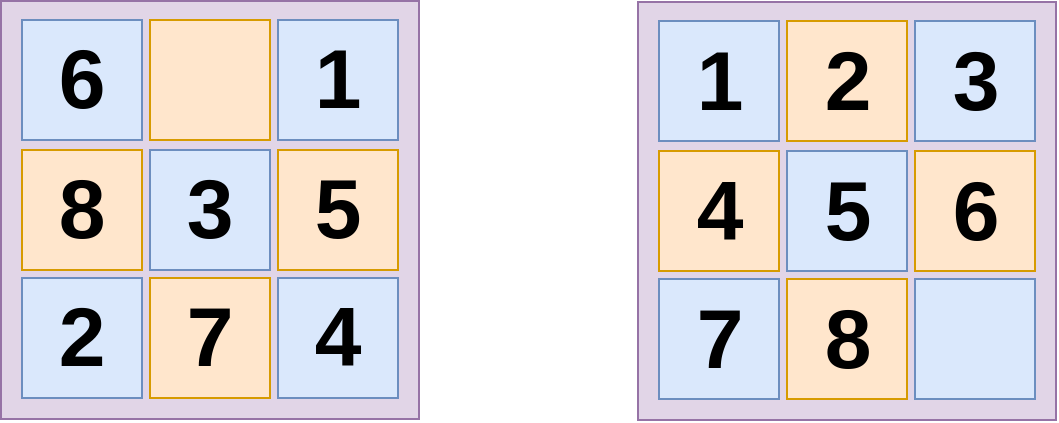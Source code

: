<mxfile version="19.0.2" type="device"><diagram id="Quh1N8-jULLtkvHLcnSK" name="Page-1"><mxGraphModel dx="398" dy="853" grid="0" gridSize="10" guides="1" tooltips="1" connect="1" arrows="1" fold="1" page="1" pageScale="1" pageWidth="850" pageHeight="1100" math="0" shadow="0"><root><mxCell id="0"/><mxCell id="1" parent="0"/><mxCell id="Hgjn3_-AGaaRtB-qMPpp-10" value="" style="whiteSpace=wrap;html=1;aspect=fixed;fontSize=42;fillColor=#e1d5e7;strokeColor=#9673a6;" vertex="1" parent="1"><mxGeometry x="208.5" y="148.5" width="209" height="209" as="geometry"/></mxCell><mxCell id="Hgjn3_-AGaaRtB-qMPpp-1" value="&lt;font size=&quot;1&quot; style=&quot;&quot;&gt;&lt;b style=&quot;font-size: 42px;&quot;&gt;6&lt;/b&gt;&lt;/font&gt;" style="rounded=0;whiteSpace=wrap;html=1;fillColor=#dae8fc;strokeColor=#6c8ebf;" vertex="1" parent="1"><mxGeometry x="219" y="158" width="60" height="60" as="geometry"/></mxCell><mxCell id="Hgjn3_-AGaaRtB-qMPpp-2" value="" style="rounded=0;whiteSpace=wrap;html=1;fillColor=#ffe6cc;strokeColor=#d79b00;" vertex="1" parent="1"><mxGeometry x="283" y="158" width="60" height="60" as="geometry"/></mxCell><mxCell id="Hgjn3_-AGaaRtB-qMPpp-3" value="&lt;b style=&quot;font-size: 42px;&quot;&gt;1&lt;/b&gt;" style="rounded=0;whiteSpace=wrap;html=1;fillColor=#dae8fc;strokeColor=#6c8ebf;" vertex="1" parent="1"><mxGeometry x="347" y="158" width="60" height="60" as="geometry"/></mxCell><mxCell id="Hgjn3_-AGaaRtB-qMPpp-4" value="&lt;b style=&quot;font-size: 42px;&quot;&gt;8&lt;/b&gt;" style="rounded=0;whiteSpace=wrap;html=1;fillColor=#ffe6cc;strokeColor=#d79b00;" vertex="1" parent="1"><mxGeometry x="219" y="223" width="60" height="60" as="geometry"/></mxCell><mxCell id="Hgjn3_-AGaaRtB-qMPpp-5" value="&lt;b style=&quot;font-size: 42px;&quot;&gt;3&lt;/b&gt;" style="rounded=0;whiteSpace=wrap;html=1;fillColor=#dae8fc;strokeColor=#6c8ebf;" vertex="1" parent="1"><mxGeometry x="283" y="223" width="60" height="60" as="geometry"/></mxCell><mxCell id="Hgjn3_-AGaaRtB-qMPpp-6" value="&lt;b style=&quot;font-size: 42px;&quot;&gt;5&lt;/b&gt;" style="rounded=0;whiteSpace=wrap;html=1;fillColor=#ffe6cc;strokeColor=#d79b00;" vertex="1" parent="1"><mxGeometry x="347" y="223" width="60" height="60" as="geometry"/></mxCell><mxCell id="Hgjn3_-AGaaRtB-qMPpp-7" value="&lt;b style=&quot;font-size: 42px;&quot;&gt;2&lt;/b&gt;" style="rounded=0;whiteSpace=wrap;html=1;fillColor=#dae8fc;strokeColor=#6c8ebf;" vertex="1" parent="1"><mxGeometry x="219" y="287" width="60" height="60" as="geometry"/></mxCell><mxCell id="Hgjn3_-AGaaRtB-qMPpp-8" value="&lt;b style=&quot;font-size: 42px;&quot;&gt;7&lt;/b&gt;" style="rounded=0;whiteSpace=wrap;html=1;fillColor=#ffe6cc;strokeColor=#d79b00;" vertex="1" parent="1"><mxGeometry x="283" y="287" width="60" height="60" as="geometry"/></mxCell><mxCell id="Hgjn3_-AGaaRtB-qMPpp-9" value="&lt;b style=&quot;font-size: 42px;&quot;&gt;4&lt;/b&gt;" style="rounded=0;whiteSpace=wrap;html=1;fillColor=#dae8fc;strokeColor=#6c8ebf;" vertex="1" parent="1"><mxGeometry x="347" y="287" width="60" height="60" as="geometry"/></mxCell><mxCell id="Hgjn3_-AGaaRtB-qMPpp-22" value="" style="group" vertex="1" connectable="0" parent="1"><mxGeometry x="527" y="149" width="209" height="209" as="geometry"/></mxCell><mxCell id="Hgjn3_-AGaaRtB-qMPpp-11" value="" style="whiteSpace=wrap;html=1;aspect=fixed;fontSize=42;fillColor=#e1d5e7;strokeColor=#9673a6;" vertex="1" parent="Hgjn3_-AGaaRtB-qMPpp-22"><mxGeometry width="209" height="209" as="geometry"/></mxCell><mxCell id="Hgjn3_-AGaaRtB-qMPpp-12" value="&lt;font size=&quot;1&quot; style=&quot;&quot;&gt;&lt;b style=&quot;font-size: 42px;&quot;&gt;1&lt;/b&gt;&lt;/font&gt;" style="rounded=0;whiteSpace=wrap;html=1;fillColor=#dae8fc;strokeColor=#6c8ebf;" vertex="1" parent="Hgjn3_-AGaaRtB-qMPpp-22"><mxGeometry x="10.5" y="9.5" width="60" height="60" as="geometry"/></mxCell><mxCell id="Hgjn3_-AGaaRtB-qMPpp-13" value="&lt;b style=&quot;font-size: 42px;&quot;&gt;2&lt;/b&gt;" style="rounded=0;whiteSpace=wrap;html=1;fillColor=#ffe6cc;strokeColor=#d79b00;" vertex="1" parent="Hgjn3_-AGaaRtB-qMPpp-22"><mxGeometry x="74.5" y="9.5" width="60" height="60" as="geometry"/></mxCell><mxCell id="Hgjn3_-AGaaRtB-qMPpp-14" value="&lt;b style=&quot;font-size: 42px;&quot;&gt;3&lt;/b&gt;" style="rounded=0;whiteSpace=wrap;html=1;fillColor=#dae8fc;strokeColor=#6c8ebf;" vertex="1" parent="Hgjn3_-AGaaRtB-qMPpp-22"><mxGeometry x="138.5" y="9.5" width="60" height="60" as="geometry"/></mxCell><mxCell id="Hgjn3_-AGaaRtB-qMPpp-15" value="&lt;b style=&quot;font-size: 42px;&quot;&gt;4&lt;/b&gt;" style="rounded=0;whiteSpace=wrap;html=1;fillColor=#ffe6cc;strokeColor=#d79b00;" vertex="1" parent="Hgjn3_-AGaaRtB-qMPpp-22"><mxGeometry x="10.5" y="74.5" width="60" height="60" as="geometry"/></mxCell><mxCell id="Hgjn3_-AGaaRtB-qMPpp-16" value="&lt;b style=&quot;font-size: 42px;&quot;&gt;5&lt;/b&gt;" style="rounded=0;whiteSpace=wrap;html=1;fillColor=#dae8fc;strokeColor=#6c8ebf;" vertex="1" parent="Hgjn3_-AGaaRtB-qMPpp-22"><mxGeometry x="74.5" y="74.5" width="60" height="60" as="geometry"/></mxCell><mxCell id="Hgjn3_-AGaaRtB-qMPpp-17" value="&lt;b style=&quot;font-size: 42px;&quot;&gt;6&lt;/b&gt;" style="rounded=0;whiteSpace=wrap;html=1;fillColor=#ffe6cc;strokeColor=#d79b00;" vertex="1" parent="Hgjn3_-AGaaRtB-qMPpp-22"><mxGeometry x="138.5" y="74.5" width="60" height="60" as="geometry"/></mxCell><mxCell id="Hgjn3_-AGaaRtB-qMPpp-18" value="&lt;b style=&quot;font-size: 42px;&quot;&gt;7&lt;/b&gt;" style="rounded=0;whiteSpace=wrap;html=1;fillColor=#dae8fc;strokeColor=#6c8ebf;" vertex="1" parent="Hgjn3_-AGaaRtB-qMPpp-22"><mxGeometry x="10.5" y="138.5" width="60" height="60" as="geometry"/></mxCell><mxCell id="Hgjn3_-AGaaRtB-qMPpp-19" value="&lt;b style=&quot;font-size: 42px;&quot;&gt;8&lt;/b&gt;" style="rounded=0;whiteSpace=wrap;html=1;fillColor=#ffe6cc;strokeColor=#d79b00;" vertex="1" parent="Hgjn3_-AGaaRtB-qMPpp-22"><mxGeometry x="74.5" y="138.5" width="60" height="60" as="geometry"/></mxCell><mxCell id="Hgjn3_-AGaaRtB-qMPpp-20" value="" style="rounded=0;whiteSpace=wrap;html=1;fillColor=#dae8fc;strokeColor=#6c8ebf;" vertex="1" parent="Hgjn3_-AGaaRtB-qMPpp-22"><mxGeometry x="138.5" y="138.5" width="60" height="60" as="geometry"/></mxCell></root></mxGraphModel></diagram></mxfile>